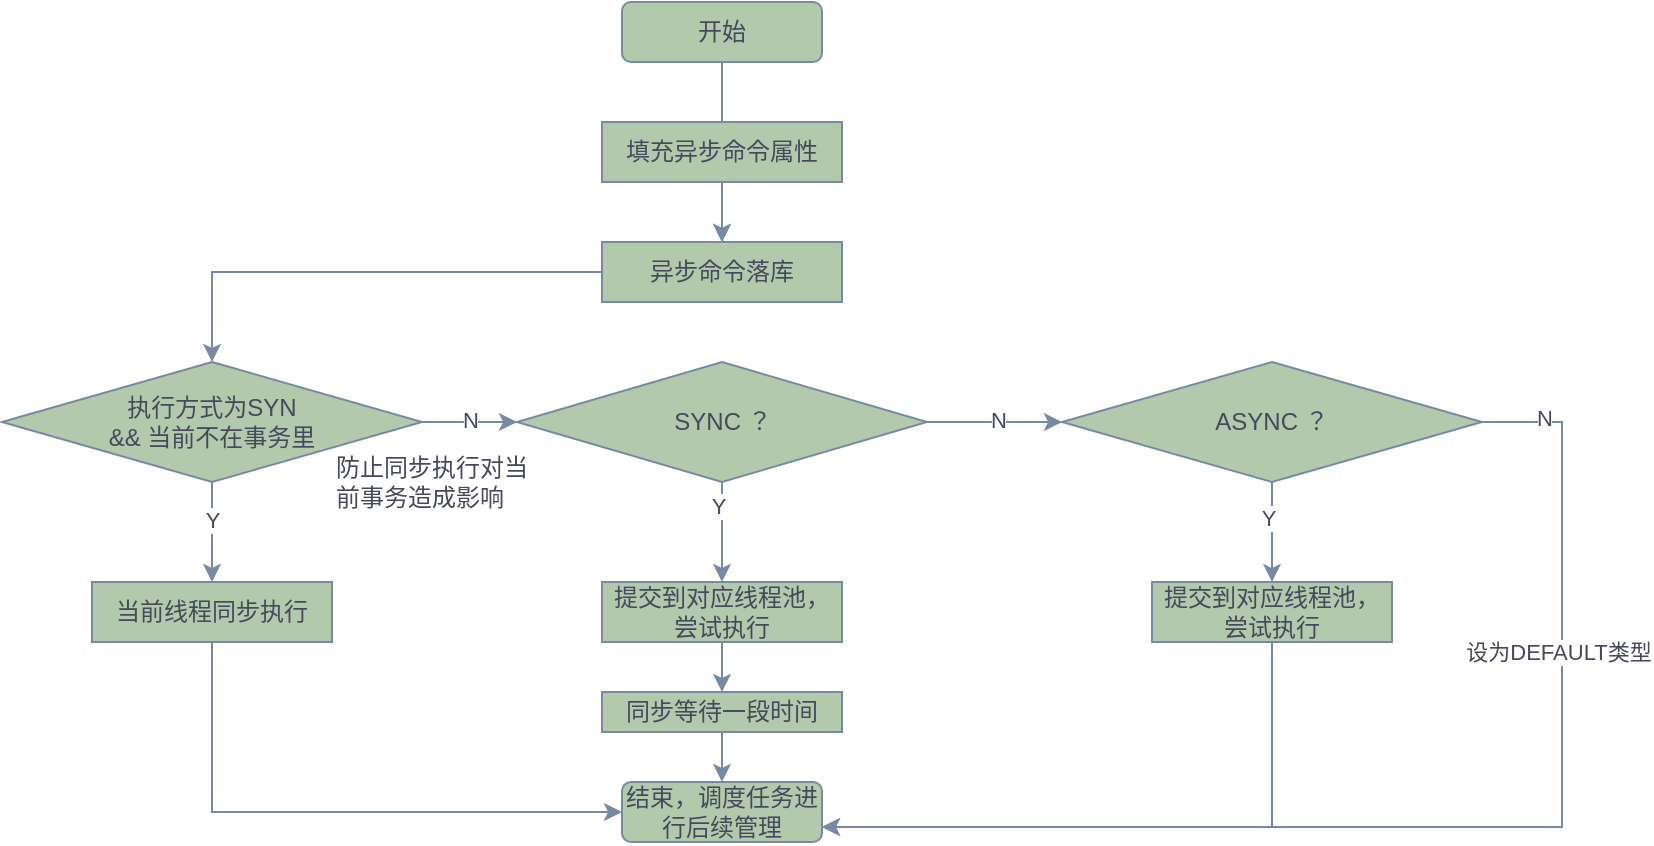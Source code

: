 <mxfile version="15.2.9" type="github">
  <diagram id="S0yBkWtFEYg7WK7l21JC" name="第 1 页">
    <mxGraphModel dx="1298" dy="866" grid="1" gridSize="10" guides="1" tooltips="1" connect="1" arrows="1" fold="1" page="1" pageScale="1" pageWidth="827" pageHeight="1169" math="0" shadow="0">
      <root>
        <mxCell id="0" />
        <mxCell id="1" parent="0" />
        <mxCell id="JYhUrRGiy8g6LYFBKJuk-7" value="" style="edgeStyle=orthogonalEdgeStyle;rounded=0;orthogonalLoop=1;jettySize=auto;html=1;strokeColor=#788AA3;fontColor=#46495D;" edge="1" parent="1" source="JYhUrRGiy8g6LYFBKJuk-1" target="JYhUrRGiy8g6LYFBKJuk-3">
          <mxGeometry relative="1" as="geometry" />
        </mxCell>
        <mxCell id="JYhUrRGiy8g6LYFBKJuk-1" value="开始" style="rounded=1;whiteSpace=wrap;html=1;fillColor=#B2C9AB;strokeColor=#788AA3;fontColor=#46495D;" vertex="1" parent="1">
          <mxGeometry x="320" y="230" width="100" height="30" as="geometry" />
        </mxCell>
        <mxCell id="JYhUrRGiy8g6LYFBKJuk-6" value="" style="edgeStyle=orthogonalEdgeStyle;rounded=0;orthogonalLoop=1;jettySize=auto;html=1;strokeColor=#788AA3;fontColor=#46495D;" edge="1" parent="1" source="JYhUrRGiy8g6LYFBKJuk-2" target="JYhUrRGiy8g6LYFBKJuk-3">
          <mxGeometry relative="1" as="geometry" />
        </mxCell>
        <mxCell id="JYhUrRGiy8g6LYFBKJuk-2" value="填充异步命令属性" style="rounded=0;whiteSpace=wrap;html=1;fillColor=#B2C9AB;strokeColor=#788AA3;fontColor=#46495D;" vertex="1" parent="1">
          <mxGeometry x="310" y="290" width="120" height="30" as="geometry" />
        </mxCell>
        <mxCell id="JYhUrRGiy8g6LYFBKJuk-5" style="edgeStyle=orthogonalEdgeStyle;rounded=0;orthogonalLoop=1;jettySize=auto;html=1;entryX=0.5;entryY=0;entryDx=0;entryDy=0;strokeColor=#788AA3;fontColor=#46495D;" edge="1" parent="1" source="JYhUrRGiy8g6LYFBKJuk-3" target="JYhUrRGiy8g6LYFBKJuk-4">
          <mxGeometry relative="1" as="geometry" />
        </mxCell>
        <mxCell id="JYhUrRGiy8g6LYFBKJuk-3" value="异步命令落库" style="rounded=0;whiteSpace=wrap;html=1;fillColor=#B2C9AB;strokeColor=#788AA3;fontColor=#46495D;" vertex="1" parent="1">
          <mxGeometry x="310" y="350" width="120" height="30" as="geometry" />
        </mxCell>
        <mxCell id="JYhUrRGiy8g6LYFBKJuk-11" value="" style="edgeStyle=orthogonalEdgeStyle;rounded=0;orthogonalLoop=1;jettySize=auto;html=1;strokeColor=#788AA3;fontColor=#46495D;" edge="1" parent="1" source="JYhUrRGiy8g6LYFBKJuk-4" target="JYhUrRGiy8g6LYFBKJuk-10">
          <mxGeometry relative="1" as="geometry" />
        </mxCell>
        <mxCell id="JYhUrRGiy8g6LYFBKJuk-18" value="Y" style="edgeLabel;html=1;align=center;verticalAlign=middle;resizable=0;points=[];fontColor=#46495D;" vertex="1" connectable="0" parent="JYhUrRGiy8g6LYFBKJuk-11">
          <mxGeometry x="-0.24" relative="1" as="geometry">
            <mxPoint as="offset" />
          </mxGeometry>
        </mxCell>
        <mxCell id="JYhUrRGiy8g6LYFBKJuk-15" value="" style="edgeStyle=orthogonalEdgeStyle;rounded=0;orthogonalLoop=1;jettySize=auto;html=1;strokeColor=#788AA3;fontColor=#46495D;" edge="1" parent="1" source="JYhUrRGiy8g6LYFBKJuk-4" target="JYhUrRGiy8g6LYFBKJuk-8">
          <mxGeometry relative="1" as="geometry" />
        </mxCell>
        <mxCell id="JYhUrRGiy8g6LYFBKJuk-17" value="N" style="edgeLabel;html=1;align=center;verticalAlign=middle;resizable=0;points=[];fontColor=#46495D;" vertex="1" connectable="0" parent="JYhUrRGiy8g6LYFBKJuk-15">
          <mxGeometry x="0.011" y="1" relative="1" as="geometry">
            <mxPoint as="offset" />
          </mxGeometry>
        </mxCell>
        <mxCell id="JYhUrRGiy8g6LYFBKJuk-4" value="执行方式为SYN &lt;br&gt;&amp;amp;&amp;amp; 当前不在事务里" style="rhombus;whiteSpace=wrap;html=1;fillColor=#B2C9AB;strokeColor=#788AA3;fontColor=#46495D;" vertex="1" parent="1">
          <mxGeometry x="10" y="410" width="210" height="60" as="geometry" />
        </mxCell>
        <mxCell id="JYhUrRGiy8g6LYFBKJuk-14" value="" style="edgeStyle=orthogonalEdgeStyle;rounded=0;orthogonalLoop=1;jettySize=auto;html=1;strokeColor=#788AA3;fontColor=#46495D;" edge="1" parent="1" source="JYhUrRGiy8g6LYFBKJuk-8" target="JYhUrRGiy8g6LYFBKJuk-12">
          <mxGeometry relative="1" as="geometry" />
        </mxCell>
        <mxCell id="JYhUrRGiy8g6LYFBKJuk-20" value="Y" style="edgeLabel;html=1;align=center;verticalAlign=middle;resizable=0;points=[];fontColor=#46495D;" vertex="1" connectable="0" parent="JYhUrRGiy8g6LYFBKJuk-14">
          <mxGeometry x="-0.52" y="-2" relative="1" as="geometry">
            <mxPoint as="offset" />
          </mxGeometry>
        </mxCell>
        <mxCell id="JYhUrRGiy8g6LYFBKJuk-16" value="" style="edgeStyle=orthogonalEdgeStyle;rounded=0;orthogonalLoop=1;jettySize=auto;html=1;strokeColor=#788AA3;fontColor=#46495D;" edge="1" parent="1" source="JYhUrRGiy8g6LYFBKJuk-8" target="JYhUrRGiy8g6LYFBKJuk-9">
          <mxGeometry relative="1" as="geometry" />
        </mxCell>
        <mxCell id="JYhUrRGiy8g6LYFBKJuk-19" value="N" style="edgeLabel;html=1;align=center;verticalAlign=middle;resizable=0;points=[];fontColor=#46495D;" vertex="1" connectable="0" parent="JYhUrRGiy8g6LYFBKJuk-16">
          <mxGeometry x="0.022" y="1" relative="1" as="geometry">
            <mxPoint x="1" as="offset" />
          </mxGeometry>
        </mxCell>
        <mxCell id="JYhUrRGiy8g6LYFBKJuk-8" value="SYNC ？" style="rhombus;whiteSpace=wrap;html=1;fillColor=#B2C9AB;strokeColor=#788AA3;fontColor=#46495D;" vertex="1" parent="1">
          <mxGeometry x="267.5" y="410" width="205" height="60" as="geometry" />
        </mxCell>
        <mxCell id="JYhUrRGiy8g6LYFBKJuk-21" value="" style="edgeStyle=orthogonalEdgeStyle;rounded=0;orthogonalLoop=1;jettySize=auto;html=1;strokeColor=#788AA3;fontColor=#46495D;" edge="1" parent="1" source="JYhUrRGiy8g6LYFBKJuk-9" target="JYhUrRGiy8g6LYFBKJuk-13">
          <mxGeometry relative="1" as="geometry" />
        </mxCell>
        <mxCell id="JYhUrRGiy8g6LYFBKJuk-31" value="Y" style="edgeLabel;html=1;align=center;verticalAlign=middle;resizable=0;points=[];fontColor=#46495D;" vertex="1" connectable="0" parent="JYhUrRGiy8g6LYFBKJuk-21">
          <mxGeometry x="-0.28" y="-2" relative="1" as="geometry">
            <mxPoint as="offset" />
          </mxGeometry>
        </mxCell>
        <mxCell id="JYhUrRGiy8g6LYFBKJuk-26" style="edgeStyle=orthogonalEdgeStyle;rounded=0;orthogonalLoop=1;jettySize=auto;html=1;entryX=1;entryY=0.75;entryDx=0;entryDy=0;strokeColor=#788AA3;fontColor=#46495D;" edge="1" parent="1" source="JYhUrRGiy8g6LYFBKJuk-9" target="JYhUrRGiy8g6LYFBKJuk-22">
          <mxGeometry relative="1" as="geometry">
            <Array as="points">
              <mxPoint x="790" y="440" />
              <mxPoint x="790" y="643" />
            </Array>
          </mxGeometry>
        </mxCell>
        <mxCell id="JYhUrRGiy8g6LYFBKJuk-27" value="设为DEFAULT类型" style="edgeLabel;html=1;align=center;verticalAlign=middle;resizable=0;points=[];fontColor=#46495D;" vertex="1" connectable="0" parent="JYhUrRGiy8g6LYFBKJuk-26">
          <mxGeometry x="-0.494" y="-2" relative="1" as="geometry">
            <mxPoint as="offset" />
          </mxGeometry>
        </mxCell>
        <mxCell id="JYhUrRGiy8g6LYFBKJuk-32" value="N" style="edgeLabel;html=1;align=center;verticalAlign=middle;resizable=0;points=[];fontColor=#46495D;" vertex="1" connectable="0" parent="JYhUrRGiy8g6LYFBKJuk-26">
          <mxGeometry x="-0.899" y="2" relative="1" as="geometry">
            <mxPoint as="offset" />
          </mxGeometry>
        </mxCell>
        <mxCell id="JYhUrRGiy8g6LYFBKJuk-9" value="ASYNC ？" style="rhombus;whiteSpace=wrap;html=1;fillColor=#B2C9AB;strokeColor=#788AA3;fontColor=#46495D;" vertex="1" parent="1">
          <mxGeometry x="540" y="410" width="210" height="60" as="geometry" />
        </mxCell>
        <mxCell id="JYhUrRGiy8g6LYFBKJuk-23" style="edgeStyle=orthogonalEdgeStyle;rounded=0;orthogonalLoop=1;jettySize=auto;html=1;entryX=0;entryY=0.5;entryDx=0;entryDy=0;exitX=0.5;exitY=1;exitDx=0;exitDy=0;strokeColor=#788AA3;fontColor=#46495D;" edge="1" parent="1" source="JYhUrRGiy8g6LYFBKJuk-10" target="JYhUrRGiy8g6LYFBKJuk-22">
          <mxGeometry relative="1" as="geometry" />
        </mxCell>
        <mxCell id="JYhUrRGiy8g6LYFBKJuk-10" value="当前线程同步执行" style="rounded=0;whiteSpace=wrap;html=1;fillColor=#B2C9AB;strokeColor=#788AA3;fontColor=#46495D;" vertex="1" parent="1">
          <mxGeometry x="55" y="520" width="120" height="30" as="geometry" />
        </mxCell>
        <mxCell id="JYhUrRGiy8g6LYFBKJuk-24" value="" style="edgeStyle=orthogonalEdgeStyle;rounded=0;orthogonalLoop=1;jettySize=auto;html=1;strokeColor=#788AA3;fontColor=#46495D;entryX=0.5;entryY=0;entryDx=0;entryDy=0;" edge="1" parent="1" source="JYhUrRGiy8g6LYFBKJuk-12" target="JYhUrRGiy8g6LYFBKJuk-29">
          <mxGeometry relative="1" as="geometry" />
        </mxCell>
        <mxCell id="JYhUrRGiy8g6LYFBKJuk-12" value="提交到对应线程池，尝试执行" style="rounded=0;whiteSpace=wrap;html=1;fillColor=#B2C9AB;strokeColor=#788AA3;fontColor=#46495D;" vertex="1" parent="1">
          <mxGeometry x="310" y="520" width="120" height="30" as="geometry" />
        </mxCell>
        <mxCell id="JYhUrRGiy8g6LYFBKJuk-25" style="edgeStyle=orthogonalEdgeStyle;rounded=0;orthogonalLoop=1;jettySize=auto;html=1;entryX=1;entryY=0.75;entryDx=0;entryDy=0;exitX=0.5;exitY=1;exitDx=0;exitDy=0;strokeColor=#788AA3;fontColor=#46495D;" edge="1" parent="1" source="JYhUrRGiy8g6LYFBKJuk-13" target="JYhUrRGiy8g6LYFBKJuk-22">
          <mxGeometry relative="1" as="geometry" />
        </mxCell>
        <mxCell id="JYhUrRGiy8g6LYFBKJuk-13" value="提交到对应线程池，尝试执行" style="rounded=0;whiteSpace=wrap;html=1;fillColor=#B2C9AB;strokeColor=#788AA3;fontColor=#46495D;" vertex="1" parent="1">
          <mxGeometry x="585" y="520" width="120" height="30" as="geometry" />
        </mxCell>
        <mxCell id="JYhUrRGiy8g6LYFBKJuk-22" value="结束，调度任务进行后续管理" style="rounded=1;whiteSpace=wrap;html=1;fillColor=#B2C9AB;strokeColor=#788AA3;fontColor=#46495D;" vertex="1" parent="1">
          <mxGeometry x="320" y="620" width="100" height="30" as="geometry" />
        </mxCell>
        <mxCell id="JYhUrRGiy8g6LYFBKJuk-28" value="防止同步执行对当前事务造成影响" style="text;html=1;strokeColor=none;fillColor=none;align=left;verticalAlign=middle;whiteSpace=wrap;rounded=0;sketch=0;fontColor=#46495D;" vertex="1" parent="1">
          <mxGeometry x="175" y="460" width="105" height="20" as="geometry" />
        </mxCell>
        <mxCell id="JYhUrRGiy8g6LYFBKJuk-30" value="" style="edgeStyle=orthogonalEdgeStyle;curved=0;rounded=1;sketch=0;orthogonalLoop=1;jettySize=auto;html=1;fontColor=#46495D;strokeColor=#788AA3;fillColor=#B2C9AB;" edge="1" parent="1" source="JYhUrRGiy8g6LYFBKJuk-29" target="JYhUrRGiy8g6LYFBKJuk-22">
          <mxGeometry relative="1" as="geometry" />
        </mxCell>
        <mxCell id="JYhUrRGiy8g6LYFBKJuk-29" value="同步等待一段时间" style="rounded=0;whiteSpace=wrap;html=1;fillColor=#B2C9AB;strokeColor=#788AA3;fontColor=#46495D;" vertex="1" parent="1">
          <mxGeometry x="310" y="575" width="120" height="20" as="geometry" />
        </mxCell>
      </root>
    </mxGraphModel>
  </diagram>
</mxfile>
